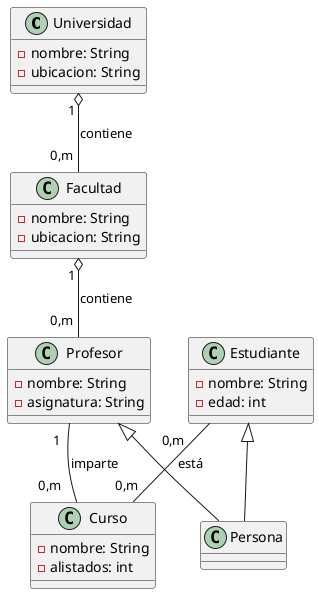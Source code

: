 @startuml
class Universidad {
    -nombre: String
    -ubicacion: String
}

class Facultad {
    -nombre: String
    -ubicacion: String
}
class Profesor{
    -nombre: String
    -asignatura: String
}
class Estudiante{
    -nombre: String
    -edad: int
}
class Curso{
    -nombre: String
    -alistados: int
}
' Relación de agregación (◇)
Universidad "1 " o-- "0,m " Facultad : contiene
Facultad "1 " o-- "0,m " Profesor : contiene
Profesor "1  " -- "0,m   " Curso : imparte
Estudiante "0,m     " -- "0,m" Curso: está
Profesor <|-- Persona
Estudiante <|-- Persona
@enduml
